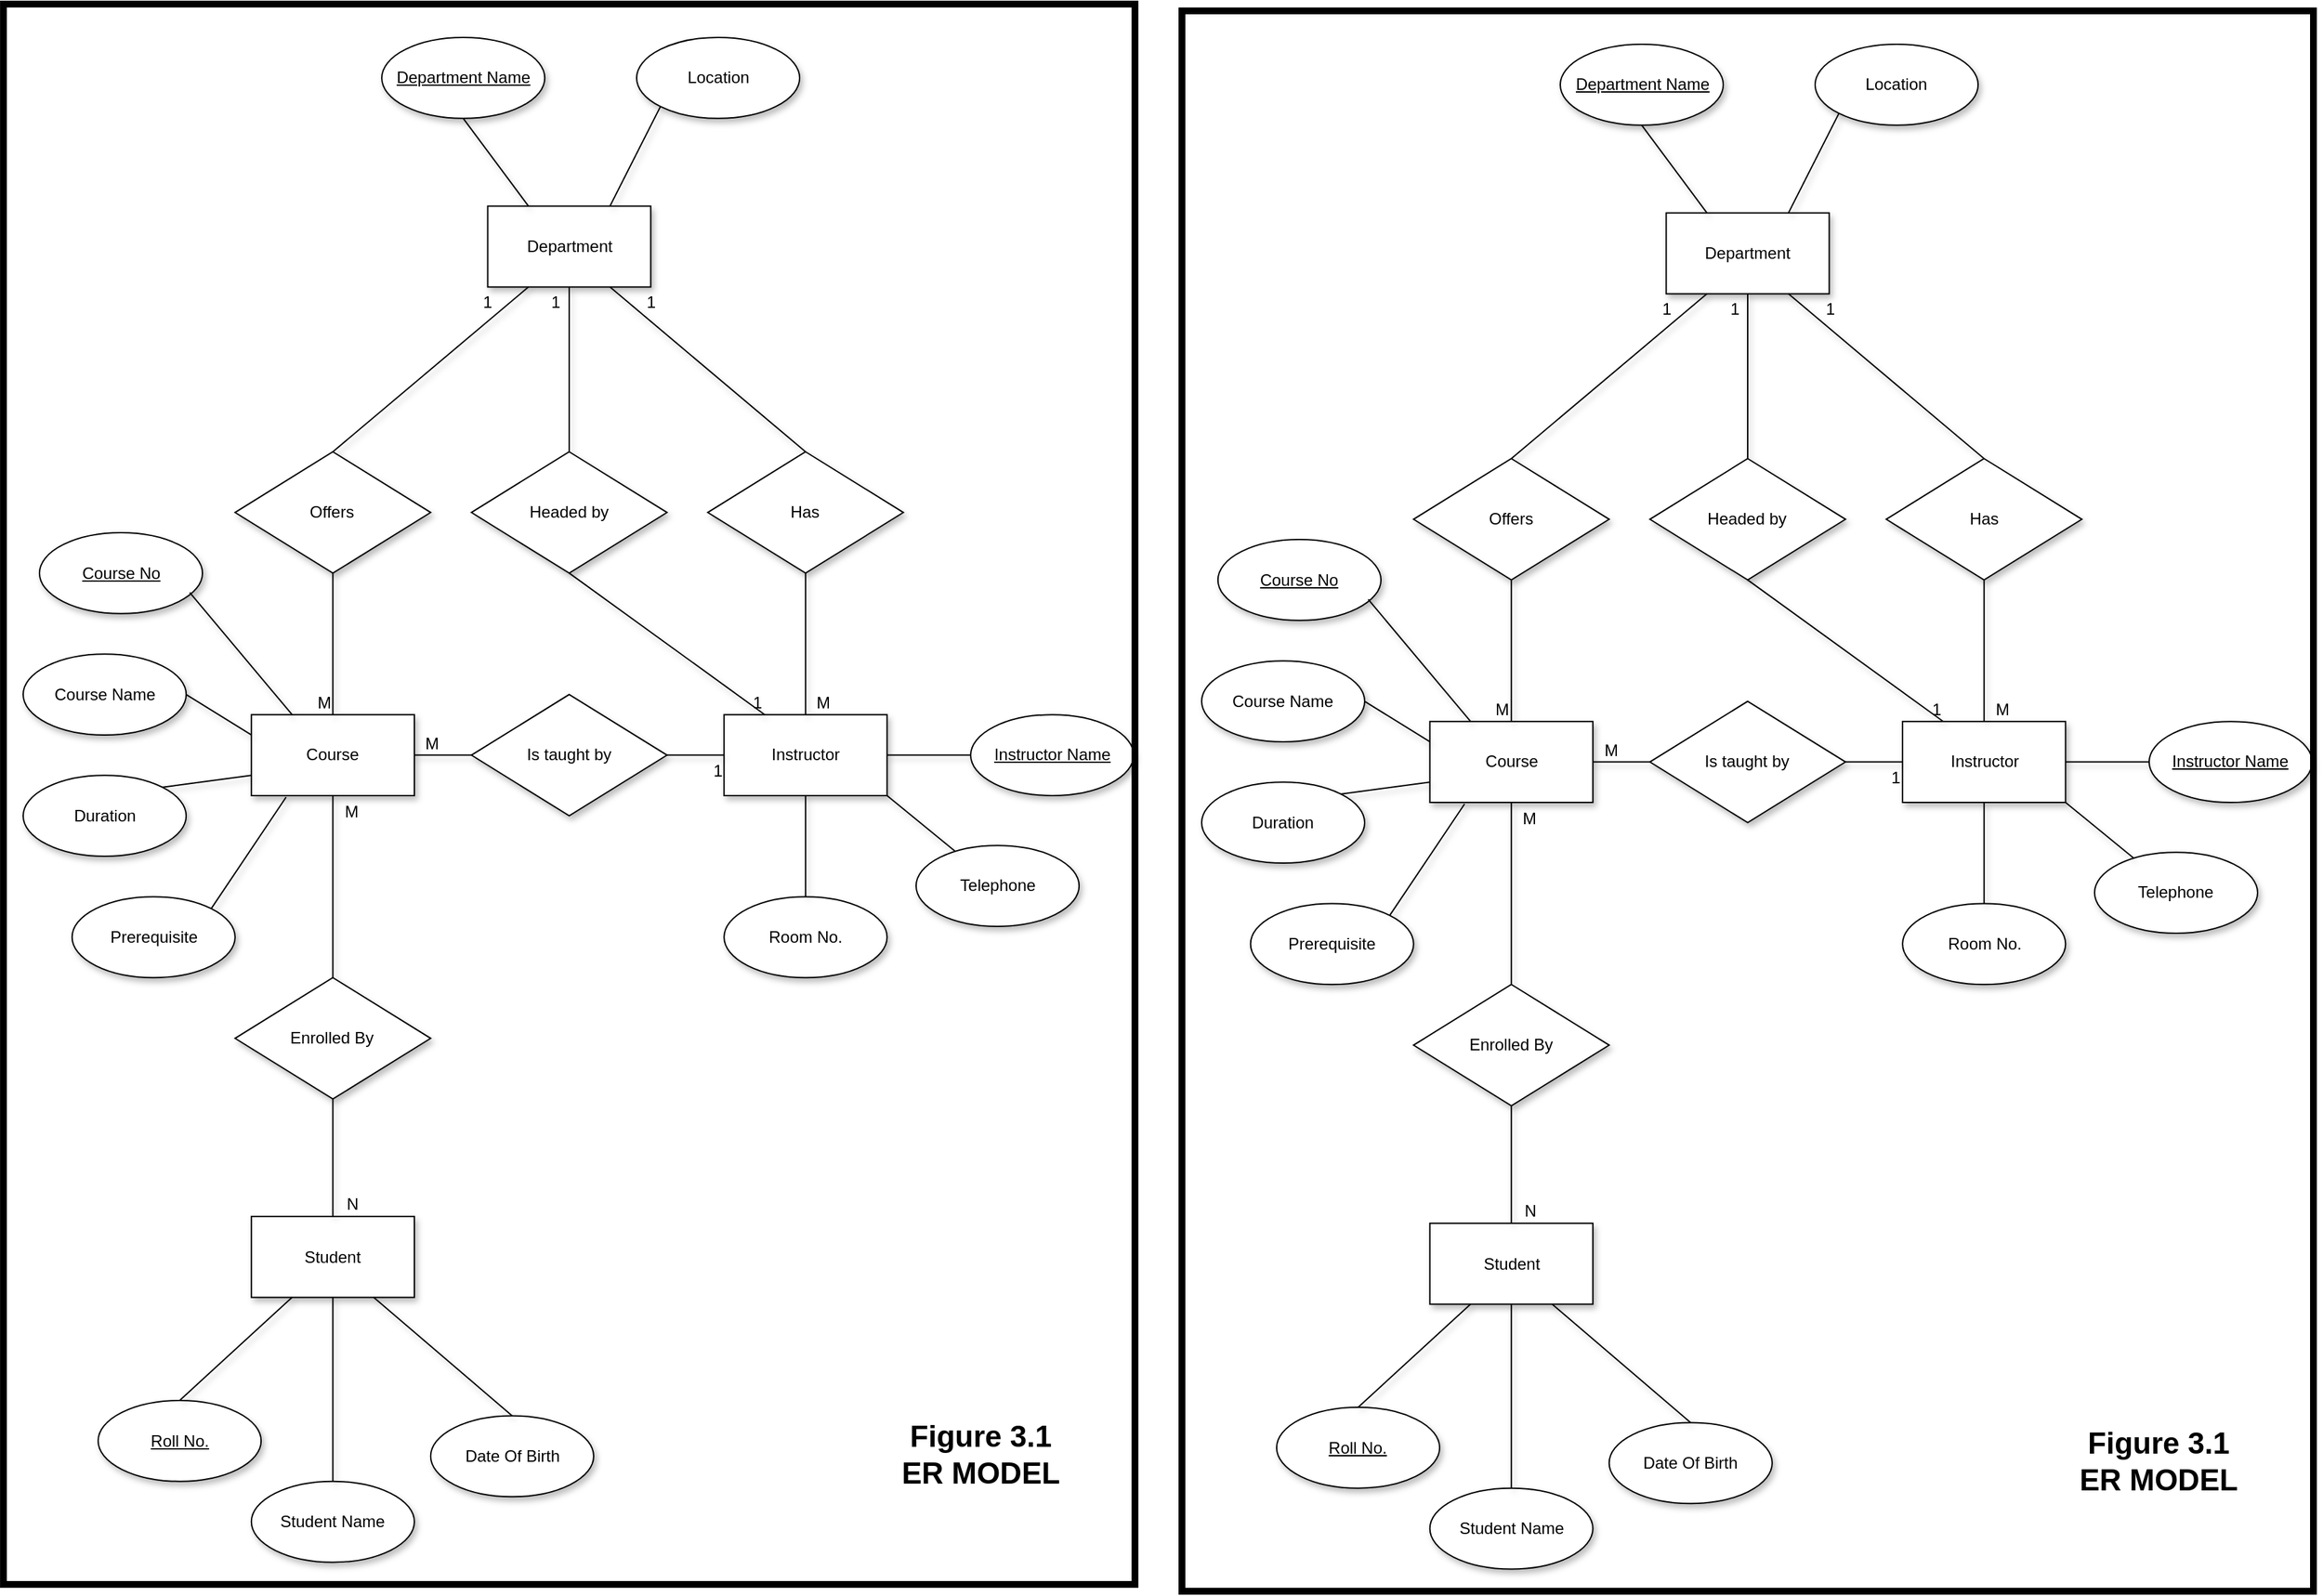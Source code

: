 <mxfile version="21.0.6" type="device"><diagram id="R2lEEEUBdFMjLlhIrx00" name="Page-1"><mxGraphModel dx="3330" dy="2217" grid="1" gridSize="10" guides="1" tooltips="1" connect="1" arrows="1" fold="1" page="1" pageScale="1" pageWidth="827" pageHeight="1169" background="#ffffff" math="0" shadow="0" extFonts="Permanent Marker^https://fonts.googleapis.com/css?family=Permanent+Marker"><root><mxCell id="0"/><mxCell id="1" parent="0"/><mxCell id="amKh23xwYVIKyVXZ-6xr-74" value="" style="group" parent="1" vertex="1" connectable="0"><mxGeometry y="2" width="825" height="1158" as="geometry"/></mxCell><mxCell id="JHywe9iQoXjPKdBLOSbt-339" value="" style="group" vertex="1" connectable="0" parent="amKh23xwYVIKyVXZ-6xr-74"><mxGeometry x="-14.46" y="-2" width="830" height="1160" as="geometry"/></mxCell><mxCell id="amKh23xwYVIKyVXZ-6xr-1" value="Department" style="whiteSpace=wrap;html=1;align=center;shadow=1;" parent="JHywe9iQoXjPKdBLOSbt-339" vertex="1"><mxGeometry x="355.221" y="148.296" width="119.565" height="59.385" as="geometry"/></mxCell><mxCell id="amKh23xwYVIKyVXZ-6xr-2" value="Department Name" style="ellipse;whiteSpace=wrap;html=1;align=center;fontStyle=4;shadow=1;" parent="JHywe9iQoXjPKdBLOSbt-339" vertex="1"><mxGeometry x="277.503" y="24.507" width="119.565" height="59.385" as="geometry"/></mxCell><mxCell id="amKh23xwYVIKyVXZ-6xr-3" value="Location" style="ellipse;whiteSpace=wrap;html=1;align=center;shadow=1;" parent="JHywe9iQoXjPKdBLOSbt-339" vertex="1"><mxGeometry x="464.458" y="24.507" width="119.565" height="59.385" as="geometry"/></mxCell><mxCell id="amKh23xwYVIKyVXZ-6xr-8" value="" style="endArrow=none;html=1;rounded=0;exitX=0.5;exitY=1;exitDx=0;exitDy=0;entryX=0.25;entryY=0;entryDx=0;entryDy=0;shadow=1;" parent="JHywe9iQoXjPKdBLOSbt-339" source="amKh23xwYVIKyVXZ-6xr-2" target="amKh23xwYVIKyVXZ-6xr-1" edge="1"><mxGeometry relative="1" as="geometry"><mxPoint x="349.243" y="150.462" as="sourcePoint"/><mxPoint x="540.547" y="150.462" as="targetPoint"/></mxGeometry></mxCell><mxCell id="amKh23xwYVIKyVXZ-6xr-9" value="" style="endArrow=none;html=1;rounded=0;exitX=0;exitY=1;exitDx=0;exitDy=0;entryX=0.75;entryY=0;entryDx=0;entryDy=0;shadow=1;" parent="JHywe9iQoXjPKdBLOSbt-339" source="amKh23xwYVIKyVXZ-6xr-3" target="amKh23xwYVIKyVXZ-6xr-1" edge="1"><mxGeometry relative="1" as="geometry"><mxPoint x="343.264" y="76.231" as="sourcePoint"/><mxPoint x="397.069" y="135.615" as="targetPoint"/></mxGeometry></mxCell><mxCell id="amKh23xwYVIKyVXZ-6xr-10" value="Offers" style="shape=rhombus;perimeter=rhombusPerimeter;whiteSpace=wrap;html=1;align=center;shadow=1;" parent="JHywe9iQoXjPKdBLOSbt-339" vertex="1"><mxGeometry x="169.895" y="328.615" width="143.478" height="89.077" as="geometry"/></mxCell><mxCell id="amKh23xwYVIKyVXZ-6xr-11" value="Headed by" style="shape=rhombus;perimeter=rhombusPerimeter;whiteSpace=wrap;html=1;align=center;shadow=1;" parent="JHywe9iQoXjPKdBLOSbt-339" vertex="1"><mxGeometry x="343.264" y="328.615" width="143.478" height="89.077" as="geometry"/></mxCell><mxCell id="amKh23xwYVIKyVXZ-6xr-12" value="Has" style="shape=rhombus;perimeter=rhombusPerimeter;whiteSpace=wrap;html=1;align=center;shadow=1;" parent="JHywe9iQoXjPKdBLOSbt-339" vertex="1"><mxGeometry x="516.634" y="328.615" width="143.478" height="89.077" as="geometry"/></mxCell><mxCell id="amKh23xwYVIKyVXZ-6xr-17" value="" style="endArrow=none;html=1;rounded=0;exitX=0.5;exitY=0;exitDx=0;exitDy=0;entryX=0.25;entryY=1;entryDx=0;entryDy=0;shadow=1;" parent="JHywe9iQoXjPKdBLOSbt-339" source="amKh23xwYVIKyVXZ-6xr-10" target="amKh23xwYVIKyVXZ-6xr-1" edge="1"><mxGeometry relative="1" as="geometry"><mxPoint x="420.982" y="491.923" as="sourcePoint"/><mxPoint x="612.286" y="491.923" as="targetPoint"/></mxGeometry></mxCell><mxCell id="amKh23xwYVIKyVXZ-6xr-18" value="1" style="resizable=0;html=1;whiteSpace=wrap;align=right;verticalAlign=bottom;shadow=1;" parent="amKh23xwYVIKyVXZ-6xr-17" connectable="0" vertex="1"><mxGeometry x="1" relative="1" as="geometry"><mxPoint x="-25" y="20" as="offset"/></mxGeometry></mxCell><mxCell id="amKh23xwYVIKyVXZ-6xr-19" value="" style="endArrow=none;html=1;rounded=0;exitX=0.5;exitY=0;exitDx=0;exitDy=0;entryX=0.5;entryY=1;entryDx=0;entryDy=0;shadow=1;" parent="JHywe9iQoXjPKdBLOSbt-339" source="amKh23xwYVIKyVXZ-6xr-11" target="amKh23xwYVIKyVXZ-6xr-1" edge="1"><mxGeometry relative="1" as="geometry"><mxPoint x="253.59" y="343.462" as="sourcePoint"/><mxPoint x="397.069" y="195" as="targetPoint"/></mxGeometry></mxCell><mxCell id="amKh23xwYVIKyVXZ-6xr-20" value="1" style="resizable=0;html=1;whiteSpace=wrap;align=right;verticalAlign=bottom;shadow=1;" parent="amKh23xwYVIKyVXZ-6xr-19" connectable="0" vertex="1"><mxGeometry x="1" relative="1" as="geometry"><mxPoint x="-5" y="20" as="offset"/></mxGeometry></mxCell><mxCell id="amKh23xwYVIKyVXZ-6xr-21" value="" style="endArrow=none;html=1;rounded=0;exitX=0.5;exitY=0;exitDx=0;exitDy=0;entryX=0.75;entryY=1;entryDx=0;entryDy=0;shadow=1;" parent="JHywe9iQoXjPKdBLOSbt-339" source="amKh23xwYVIKyVXZ-6xr-12" target="amKh23xwYVIKyVXZ-6xr-1" edge="1"><mxGeometry relative="1" as="geometry"><mxPoint x="265.547" y="358.308" as="sourcePoint"/><mxPoint x="409.025" y="209.846" as="targetPoint"/></mxGeometry></mxCell><mxCell id="amKh23xwYVIKyVXZ-6xr-22" value="1" style="resizable=0;html=1;whiteSpace=wrap;align=right;verticalAlign=bottom;shadow=1;" parent="amKh23xwYVIKyVXZ-6xr-21" connectable="0" vertex="1"><mxGeometry x="1" relative="1" as="geometry"><mxPoint x="35" y="20" as="offset"/></mxGeometry></mxCell><mxCell id="amKh23xwYVIKyVXZ-6xr-23" value="Course" style="whiteSpace=wrap;html=1;align=center;shadow=1;" parent="JHywe9iQoXjPKdBLOSbt-339" vertex="1"><mxGeometry x="181.851" y="521.615" width="119.565" height="59.385" as="geometry"/></mxCell><mxCell id="amKh23xwYVIKyVXZ-6xr-24" value="" style="endArrow=none;html=1;rounded=0;exitX=0.5;exitY=1;exitDx=0;exitDy=0;entryX=0.5;entryY=0;entryDx=0;entryDy=0;shadow=1;" parent="JHywe9iQoXjPKdBLOSbt-339" source="amKh23xwYVIKyVXZ-6xr-10" target="amKh23xwYVIKyVXZ-6xr-23" edge="1"><mxGeometry relative="1" as="geometry"><mxPoint x="301.417" y="610.692" as="sourcePoint"/><mxPoint x="492.721" y="610.692" as="targetPoint"/></mxGeometry></mxCell><mxCell id="amKh23xwYVIKyVXZ-6xr-25" value="M" style="resizable=0;html=1;whiteSpace=wrap;align=right;verticalAlign=bottom;shadow=1;" parent="amKh23xwYVIKyVXZ-6xr-24" connectable="0" vertex="1"><mxGeometry x="1" relative="1" as="geometry"/></mxCell><mxCell id="amKh23xwYVIKyVXZ-6xr-26" value="Course Name" style="ellipse;whiteSpace=wrap;html=1;align=center;shadow=1;" parent="JHywe9iQoXjPKdBLOSbt-339" vertex="1"><mxGeometry x="14.46" y="477.077" width="119.565" height="59.385" as="geometry"/></mxCell><mxCell id="amKh23xwYVIKyVXZ-6xr-27" value="Course No" style="ellipse;whiteSpace=wrap;html=1;align=center;fontStyle=4;shadow=1;" parent="JHywe9iQoXjPKdBLOSbt-339" vertex="1"><mxGeometry x="26.417" y="388" width="119.565" height="59.385" as="geometry"/></mxCell><mxCell id="amKh23xwYVIKyVXZ-6xr-28" value="Duration" style="ellipse;whiteSpace=wrap;html=1;align=center;shadow=1;" parent="JHywe9iQoXjPKdBLOSbt-339" vertex="1"><mxGeometry x="14.46" y="566.154" width="119.565" height="59.385" as="geometry"/></mxCell><mxCell id="amKh23xwYVIKyVXZ-6xr-29" value="Prerequisite" style="ellipse;whiteSpace=wrap;html=1;align=center;shadow=1;" parent="JHywe9iQoXjPKdBLOSbt-339" vertex="1"><mxGeometry x="50.33" y="655.231" width="119.565" height="59.385" as="geometry"/></mxCell><mxCell id="amKh23xwYVIKyVXZ-6xr-30" value="" style="endArrow=none;html=1;rounded=0;exitX=0.922;exitY=0.74;exitDx=0;exitDy=0;entryX=0.25;entryY=0;entryDx=0;entryDy=0;exitPerimeter=0;shadow=1;" parent="JHywe9iQoXjPKdBLOSbt-339" source="amKh23xwYVIKyVXZ-6xr-27" target="amKh23xwYVIKyVXZ-6xr-23" edge="1"><mxGeometry relative="1" as="geometry"><mxPoint x="145.982" y="655.231" as="sourcePoint"/><mxPoint x="337.286" y="655.231" as="targetPoint"/></mxGeometry></mxCell><mxCell id="amKh23xwYVIKyVXZ-6xr-31" value="" style="endArrow=none;html=1;rounded=0;exitX=1;exitY=0.5;exitDx=0;exitDy=0;entryX=0;entryY=0.25;entryDx=0;entryDy=0;shadow=1;" parent="JHywe9iQoXjPKdBLOSbt-339" source="amKh23xwYVIKyVXZ-6xr-26" target="amKh23xwYVIKyVXZ-6xr-23" edge="1"><mxGeometry relative="1" as="geometry"><mxPoint x="145.982" y="655.231" as="sourcePoint"/><mxPoint x="337.286" y="655.231" as="targetPoint"/></mxGeometry></mxCell><mxCell id="amKh23xwYVIKyVXZ-6xr-32" value="" style="endArrow=none;html=1;rounded=0;exitX=1;exitY=0;exitDx=0;exitDy=0;entryX=0;entryY=0.75;entryDx=0;entryDy=0;shadow=1;" parent="JHywe9iQoXjPKdBLOSbt-339" source="amKh23xwYVIKyVXZ-6xr-28" target="amKh23xwYVIKyVXZ-6xr-23" edge="1"><mxGeometry relative="1" as="geometry"><mxPoint x="145.982" y="655.231" as="sourcePoint"/><mxPoint x="337.286" y="655.231" as="targetPoint"/></mxGeometry></mxCell><mxCell id="amKh23xwYVIKyVXZ-6xr-33" value="" style="endArrow=none;html=1;rounded=0;exitX=1;exitY=0;exitDx=0;exitDy=0;entryX=0.213;entryY=1.019;entryDx=0;entryDy=0;entryPerimeter=0;shadow=1;" parent="JHywe9iQoXjPKdBLOSbt-339" source="amKh23xwYVIKyVXZ-6xr-29" target="amKh23xwYVIKyVXZ-6xr-23" edge="1"><mxGeometry relative="1" as="geometry"><mxPoint x="145.982" y="655.231" as="sourcePoint"/><mxPoint x="337.286" y="655.231" as="targetPoint"/></mxGeometry></mxCell><mxCell id="amKh23xwYVIKyVXZ-6xr-35" value="Enrolled By" style="shape=rhombus;perimeter=rhombusPerimeter;whiteSpace=wrap;html=1;align=center;shadow=1;" parent="JHywe9iQoXjPKdBLOSbt-339" vertex="1"><mxGeometry x="169.895" y="714.621" width="143.478" height="89.077" as="geometry"/></mxCell><mxCell id="amKh23xwYVIKyVXZ-6xr-36" value="" style="endArrow=none;html=1;rounded=0;exitX=0.5;exitY=0;exitDx=0;exitDy=0;entryX=0.5;entryY=1;entryDx=0;entryDy=0;shadow=1;" parent="JHywe9iQoXjPKdBLOSbt-339" source="amKh23xwYVIKyVXZ-6xr-35" target="amKh23xwYVIKyVXZ-6xr-23" edge="1"><mxGeometry relative="1" as="geometry"><mxPoint x="301.417" y="759.154" as="sourcePoint"/><mxPoint x="492.721" y="759.154" as="targetPoint"/></mxGeometry></mxCell><mxCell id="amKh23xwYVIKyVXZ-6xr-37" value="M" style="resizable=0;html=1;whiteSpace=wrap;align=right;verticalAlign=bottom;shadow=1;" parent="amKh23xwYVIKyVXZ-6xr-36" connectable="0" vertex="1"><mxGeometry x="1" relative="1" as="geometry"><mxPoint x="20" y="20" as="offset"/></mxGeometry></mxCell><mxCell id="amKh23xwYVIKyVXZ-6xr-38" value="Student" style="whiteSpace=wrap;html=1;align=center;shadow=1;" parent="JHywe9iQoXjPKdBLOSbt-339" vertex="1"><mxGeometry x="181.851" y="889.91" width="119.565" height="59.385" as="geometry"/></mxCell><mxCell id="amKh23xwYVIKyVXZ-6xr-39" value="" style="endArrow=none;html=1;rounded=0;exitX=0.5;exitY=1;exitDx=0;exitDy=0;entryX=0.5;entryY=0;entryDx=0;entryDy=0;shadow=1;" parent="JHywe9iQoXjPKdBLOSbt-339" source="amKh23xwYVIKyVXZ-6xr-35" target="amKh23xwYVIKyVXZ-6xr-38" edge="1"><mxGeometry relative="1" as="geometry"><mxPoint x="193.808" y="1026.385" as="sourcePoint"/><mxPoint x="385.112" y="1026.385" as="targetPoint"/></mxGeometry></mxCell><mxCell id="amKh23xwYVIKyVXZ-6xr-40" value="N" style="resizable=0;html=1;whiteSpace=wrap;align=right;verticalAlign=bottom;shadow=1;" parent="amKh23xwYVIKyVXZ-6xr-39" connectable="0" vertex="1"><mxGeometry x="1" relative="1" as="geometry"><mxPoint x="20" as="offset"/></mxGeometry></mxCell><mxCell id="amKh23xwYVIKyVXZ-6xr-41" value="Roll No." style="ellipse;whiteSpace=wrap;html=1;align=center;fontStyle=4;shadow=1;" parent="JHywe9iQoXjPKdBLOSbt-339" vertex="1"><mxGeometry x="69.46" y="1024.952" width="119.565" height="59.385" as="geometry"/></mxCell><mxCell id="amKh23xwYVIKyVXZ-6xr-42" value="Student Name" style="ellipse;whiteSpace=wrap;html=1;align=center;shadow=1;" parent="JHywe9iQoXjPKdBLOSbt-339" vertex="1"><mxGeometry x="181.851" y="1084.331" width="119.565" height="59.385" as="geometry"/></mxCell><mxCell id="amKh23xwYVIKyVXZ-6xr-43" value="Date Of Birth" style="ellipse;whiteSpace=wrap;html=1;align=center;shadow=1;" parent="JHywe9iQoXjPKdBLOSbt-339" vertex="1"><mxGeometry x="313.373" y="1036.206" width="119.565" height="59.385" as="geometry"/></mxCell><mxCell id="amKh23xwYVIKyVXZ-6xr-44" value="" style="endArrow=none;html=1;rounded=0;entryX=0.5;entryY=0;entryDx=0;entryDy=0;shadow=1;exitX=0.75;exitY=1;exitDx=0;exitDy=0;" parent="JHywe9iQoXjPKdBLOSbt-339" source="amKh23xwYVIKyVXZ-6xr-38" target="amKh23xwYVIKyVXZ-6xr-43" edge="1"><mxGeometry relative="1" as="geometry"><mxPoint x="278.699" y="1011.538" as="sourcePoint"/><mxPoint x="337.286" y="1160" as="targetPoint"/></mxGeometry></mxCell><mxCell id="amKh23xwYVIKyVXZ-6xr-45" value="" style="endArrow=none;html=1;rounded=0;exitX=0.5;exitY=1;exitDx=0;exitDy=0;entryX=0.5;entryY=0;entryDx=0;entryDy=0;shadow=1;" parent="JHywe9iQoXjPKdBLOSbt-339" source="amKh23xwYVIKyVXZ-6xr-38" target="amKh23xwYVIKyVXZ-6xr-42" edge="1"><mxGeometry relative="1" as="geometry"><mxPoint x="145.982" y="1160" as="sourcePoint"/><mxPoint x="337.286" y="1160" as="targetPoint"/></mxGeometry></mxCell><mxCell id="amKh23xwYVIKyVXZ-6xr-46" value="" style="endArrow=none;html=1;rounded=0;exitX=0.25;exitY=1;exitDx=0;exitDy=0;entryX=0.5;entryY=0;entryDx=0;entryDy=0;shadow=1;" parent="JHywe9iQoXjPKdBLOSbt-339" source="amKh23xwYVIKyVXZ-6xr-38" target="amKh23xwYVIKyVXZ-6xr-41" edge="1"><mxGeometry relative="1" as="geometry"><mxPoint x="145.982" y="1160" as="sourcePoint"/><mxPoint x="337.286" y="1160" as="targetPoint"/></mxGeometry></mxCell><mxCell id="amKh23xwYVIKyVXZ-6xr-51" value="Is taught by" style="shape=rhombus;perimeter=rhombusPerimeter;whiteSpace=wrap;html=1;align=center;shadow=1;" parent="JHywe9iQoXjPKdBLOSbt-339" vertex="1"><mxGeometry x="343.264" y="506.769" width="143.478" height="89.077" as="geometry"/></mxCell><mxCell id="amKh23xwYVIKyVXZ-6xr-52" value="" style="endArrow=none;html=1;rounded=0;entryX=1;entryY=0.5;entryDx=0;entryDy=0;exitX=0;exitY=0.5;exitDx=0;exitDy=0;shadow=1;" parent="JHywe9iQoXjPKdBLOSbt-339" source="amKh23xwYVIKyVXZ-6xr-51" target="amKh23xwYVIKyVXZ-6xr-23" edge="1"><mxGeometry relative="1" as="geometry"><mxPoint x="337.286" y="581" as="sourcePoint"/><mxPoint x="316.362" y="551.011" as="targetPoint"/></mxGeometry></mxCell><mxCell id="amKh23xwYVIKyVXZ-6xr-53" value="M" style="resizable=0;html=1;whiteSpace=wrap;align=right;verticalAlign=bottom;shadow=1;" parent="amKh23xwYVIKyVXZ-6xr-52" connectable="0" vertex="1"><mxGeometry x="1" relative="1" as="geometry"><mxPoint x="20" as="offset"/></mxGeometry></mxCell><mxCell id="amKh23xwYVIKyVXZ-6xr-54" value="Instructor" style="whiteSpace=wrap;html=1;align=center;shadow=1;" parent="JHywe9iQoXjPKdBLOSbt-339" vertex="1"><mxGeometry x="528.59" y="521.615" width="119.565" height="59.385" as="geometry"/></mxCell><mxCell id="amKh23xwYVIKyVXZ-6xr-55" value="" style="endArrow=none;html=1;rounded=0;exitX=1;exitY=0.5;exitDx=0;exitDy=0;entryX=0;entryY=0.5;entryDx=0;entryDy=0;shadow=1;" parent="JHywe9iQoXjPKdBLOSbt-339" source="amKh23xwYVIKyVXZ-6xr-51" target="amKh23xwYVIKyVXZ-6xr-54" edge="1"><mxGeometry relative="1" as="geometry"><mxPoint x="504.677" y="595.846" as="sourcePoint"/><mxPoint x="695.982" y="595.846" as="targetPoint"/></mxGeometry></mxCell><mxCell id="amKh23xwYVIKyVXZ-6xr-56" value="1" style="resizable=0;html=1;whiteSpace=wrap;align=right;verticalAlign=bottom;shadow=1;" parent="amKh23xwYVIKyVXZ-6xr-55" connectable="0" vertex="1"><mxGeometry x="1" relative="1" as="geometry"><mxPoint y="20" as="offset"/></mxGeometry></mxCell><mxCell id="amKh23xwYVIKyVXZ-6xr-57" value="" style="endArrow=none;html=1;rounded=0;exitX=0.5;exitY=1;exitDx=0;exitDy=0;entryX=0.25;entryY=0;entryDx=0;entryDy=0;shadow=1;" parent="JHywe9iQoXjPKdBLOSbt-339" source="amKh23xwYVIKyVXZ-6xr-11" target="amKh23xwYVIKyVXZ-6xr-54" edge="1"><mxGeometry relative="1" as="geometry"><mxPoint x="504.677" y="595.846" as="sourcePoint"/><mxPoint x="695.982" y="595.846" as="targetPoint"/></mxGeometry></mxCell><mxCell id="amKh23xwYVIKyVXZ-6xr-58" value="1" style="resizable=0;html=1;whiteSpace=wrap;align=right;verticalAlign=bottom;shadow=1;" parent="amKh23xwYVIKyVXZ-6xr-57" connectable="0" vertex="1"><mxGeometry x="1" relative="1" as="geometry"/></mxCell><mxCell id="amKh23xwYVIKyVXZ-6xr-59" value="" style="endArrow=none;html=1;rounded=0;exitX=0.5;exitY=1;exitDx=0;exitDy=0;entryX=0.5;entryY=0;entryDx=0;entryDy=0;shadow=1;" parent="JHywe9iQoXjPKdBLOSbt-339" source="amKh23xwYVIKyVXZ-6xr-12" target="amKh23xwYVIKyVXZ-6xr-54" edge="1"><mxGeometry relative="1" as="geometry"><mxPoint x="504.677" y="595.846" as="sourcePoint"/><mxPoint x="695.982" y="595.846" as="targetPoint"/></mxGeometry></mxCell><mxCell id="amKh23xwYVIKyVXZ-6xr-60" value="M" style="resizable=0;html=1;whiteSpace=wrap;align=right;verticalAlign=bottom;shadow=1;" parent="amKh23xwYVIKyVXZ-6xr-59" connectable="0" vertex="1"><mxGeometry x="1" relative="1" as="geometry"><mxPoint x="20" as="offset"/></mxGeometry></mxCell><mxCell id="amKh23xwYVIKyVXZ-6xr-61" value="Instructor Name" style="ellipse;whiteSpace=wrap;html=1;align=center;fontStyle=4;shadow=1;" parent="JHywe9iQoXjPKdBLOSbt-339" vertex="1"><mxGeometry x="709.465" y="521.615" width="119.565" height="59.385" as="geometry"/></mxCell><mxCell id="amKh23xwYVIKyVXZ-6xr-62" value="Room No." style="ellipse;whiteSpace=wrap;html=1;align=center;shadow=1;" parent="JHywe9iQoXjPKdBLOSbt-339" vertex="1"><mxGeometry x="528.59" y="655.231" width="119.565" height="59.385" as="geometry"/></mxCell><mxCell id="amKh23xwYVIKyVXZ-6xr-63" value="Telephone" style="ellipse;whiteSpace=wrap;html=1;align=center;shadow=1;" parent="JHywe9iQoXjPKdBLOSbt-339" vertex="1"><mxGeometry x="669.455" y="617.571" width="119.565" height="59.385" as="geometry"/></mxCell><mxCell id="amKh23xwYVIKyVXZ-6xr-64" value="" style="endArrow=none;html=1;rounded=0;exitX=0.5;exitY=1;exitDx=0;exitDy=0;entryX=0.5;entryY=0;entryDx=0;entryDy=0;shadow=1;" parent="JHywe9iQoXjPKdBLOSbt-339" source="amKh23xwYVIKyVXZ-6xr-54" target="amKh23xwYVIKyVXZ-6xr-62" edge="1"><mxGeometry relative="1" as="geometry"><mxPoint x="624.243" y="670.077" as="sourcePoint"/><mxPoint x="815.547" y="670.077" as="targetPoint"/></mxGeometry></mxCell><mxCell id="amKh23xwYVIKyVXZ-6xr-65" value="" style="endArrow=none;html=1;rounded=0;exitX=1;exitY=1;exitDx=0;exitDy=0;shadow=1;" parent="JHywe9iQoXjPKdBLOSbt-339" source="amKh23xwYVIKyVXZ-6xr-54" target="amKh23xwYVIKyVXZ-6xr-63" edge="1"><mxGeometry relative="1" as="geometry"><mxPoint x="624.243" y="670.077" as="sourcePoint"/><mxPoint x="815.547" y="670.077" as="targetPoint"/></mxGeometry></mxCell><mxCell id="amKh23xwYVIKyVXZ-6xr-66" value="" style="endArrow=none;html=1;rounded=0;exitX=1;exitY=0.5;exitDx=0;exitDy=0;entryX=0;entryY=0.5;entryDx=0;entryDy=0;shadow=1;" parent="JHywe9iQoXjPKdBLOSbt-339" source="amKh23xwYVIKyVXZ-6xr-54" target="amKh23xwYVIKyVXZ-6xr-61" edge="1"><mxGeometry relative="1" as="geometry"><mxPoint x="624.243" y="670.077" as="sourcePoint"/><mxPoint x="815.547" y="670.077" as="targetPoint"/></mxGeometry></mxCell><mxCell id="baUha97oDrAJvAinFSiT-1" value="&lt;b&gt;&lt;font face=&quot;Helvetica&quot; style=&quot;font-size: 22px;&quot;&gt;Figure 3.1&lt;br&gt;ER MODEL&lt;br&gt;&lt;/font&gt;&lt;/b&gt;" style="text;html=1;strokeColor=none;fillColor=none;align=center;verticalAlign=middle;whiteSpace=wrap;rounded=0;fontSize=20;fontFamily=Architects Daughter;" parent="JHywe9iQoXjPKdBLOSbt-339" vertex="1"><mxGeometry x="624.46" y="985.72" width="184.57" height="158" as="geometry"/></mxCell><mxCell id="JHywe9iQoXjPKdBLOSbt-337" value="" style="rounded=0;whiteSpace=wrap;html=1;hachureGap=4;fontFamily=Architects Daughter;fontSource=https%3A%2F%2Ffonts.googleapis.com%2Fcss%3Ffamily%3DArchitects%2BDaughter;fontSize=20;fillColor=none;strokeWidth=5;" vertex="1" parent="JHywe9iQoXjPKdBLOSbt-339"><mxGeometry width="830" height="1160" as="geometry"/></mxCell><mxCell id="JHywe9iQoXjPKdBLOSbt-341" value="" style="group" vertex="1" connectable="0" parent="1"><mxGeometry x="850" y="5" width="830" height="1160" as="geometry"/></mxCell><mxCell id="JHywe9iQoXjPKdBLOSbt-342" value="Department" style="whiteSpace=wrap;html=1;align=center;shadow=1;" vertex="1" parent="JHywe9iQoXjPKdBLOSbt-341"><mxGeometry x="355.221" y="148.296" width="119.565" height="59.385" as="geometry"/></mxCell><mxCell id="JHywe9iQoXjPKdBLOSbt-343" value="Department Name" style="ellipse;whiteSpace=wrap;html=1;align=center;fontStyle=4;shadow=1;" vertex="1" parent="JHywe9iQoXjPKdBLOSbt-341"><mxGeometry x="277.503" y="24.507" width="119.565" height="59.385" as="geometry"/></mxCell><mxCell id="JHywe9iQoXjPKdBLOSbt-344" value="Location" style="ellipse;whiteSpace=wrap;html=1;align=center;shadow=1;" vertex="1" parent="JHywe9iQoXjPKdBLOSbt-341"><mxGeometry x="464.458" y="24.507" width="119.565" height="59.385" as="geometry"/></mxCell><mxCell id="JHywe9iQoXjPKdBLOSbt-345" value="" style="endArrow=none;html=1;rounded=0;exitX=0.5;exitY=1;exitDx=0;exitDy=0;entryX=0.25;entryY=0;entryDx=0;entryDy=0;shadow=1;" edge="1" parent="JHywe9iQoXjPKdBLOSbt-341" source="JHywe9iQoXjPKdBLOSbt-343" target="JHywe9iQoXjPKdBLOSbt-342"><mxGeometry relative="1" as="geometry"><mxPoint x="349.243" y="150.462" as="sourcePoint"/><mxPoint x="540.547" y="150.462" as="targetPoint"/></mxGeometry></mxCell><mxCell id="JHywe9iQoXjPKdBLOSbt-346" value="" style="endArrow=none;html=1;rounded=0;exitX=0;exitY=1;exitDx=0;exitDy=0;entryX=0.75;entryY=0;entryDx=0;entryDy=0;shadow=1;" edge="1" parent="JHywe9iQoXjPKdBLOSbt-341" source="JHywe9iQoXjPKdBLOSbt-344" target="JHywe9iQoXjPKdBLOSbt-342"><mxGeometry relative="1" as="geometry"><mxPoint x="343.264" y="76.231" as="sourcePoint"/><mxPoint x="397.069" y="135.615" as="targetPoint"/></mxGeometry></mxCell><mxCell id="JHywe9iQoXjPKdBLOSbt-347" value="Offers" style="shape=rhombus;perimeter=rhombusPerimeter;whiteSpace=wrap;html=1;align=center;shadow=1;" vertex="1" parent="JHywe9iQoXjPKdBLOSbt-341"><mxGeometry x="169.895" y="328.615" width="143.478" height="89.077" as="geometry"/></mxCell><mxCell id="JHywe9iQoXjPKdBLOSbt-348" value="Headed by" style="shape=rhombus;perimeter=rhombusPerimeter;whiteSpace=wrap;html=1;align=center;shadow=1;" vertex="1" parent="JHywe9iQoXjPKdBLOSbt-341"><mxGeometry x="343.264" y="328.615" width="143.478" height="89.077" as="geometry"/></mxCell><mxCell id="JHywe9iQoXjPKdBLOSbt-349" value="Has" style="shape=rhombus;perimeter=rhombusPerimeter;whiteSpace=wrap;html=1;align=center;shadow=1;" vertex="1" parent="JHywe9iQoXjPKdBLOSbt-341"><mxGeometry x="516.634" y="328.615" width="143.478" height="89.077" as="geometry"/></mxCell><mxCell id="JHywe9iQoXjPKdBLOSbt-350" value="" style="endArrow=none;html=1;rounded=0;exitX=0.5;exitY=0;exitDx=0;exitDy=0;entryX=0.25;entryY=1;entryDx=0;entryDy=0;shadow=1;" edge="1" parent="JHywe9iQoXjPKdBLOSbt-341" source="JHywe9iQoXjPKdBLOSbt-347" target="JHywe9iQoXjPKdBLOSbt-342"><mxGeometry relative="1" as="geometry"><mxPoint x="420.982" y="491.923" as="sourcePoint"/><mxPoint x="612.286" y="491.923" as="targetPoint"/></mxGeometry></mxCell><mxCell id="JHywe9iQoXjPKdBLOSbt-351" value="1" style="resizable=0;html=1;whiteSpace=wrap;align=right;verticalAlign=bottom;shadow=1;" connectable="0" vertex="1" parent="JHywe9iQoXjPKdBLOSbt-350"><mxGeometry x="1" relative="1" as="geometry"><mxPoint x="-25" y="20" as="offset"/></mxGeometry></mxCell><mxCell id="JHywe9iQoXjPKdBLOSbt-352" value="" style="endArrow=none;html=1;rounded=0;exitX=0.5;exitY=0;exitDx=0;exitDy=0;entryX=0.5;entryY=1;entryDx=0;entryDy=0;shadow=1;" edge="1" parent="JHywe9iQoXjPKdBLOSbt-341" source="JHywe9iQoXjPKdBLOSbt-348" target="JHywe9iQoXjPKdBLOSbt-342"><mxGeometry relative="1" as="geometry"><mxPoint x="253.59" y="343.462" as="sourcePoint"/><mxPoint x="397.069" y="195" as="targetPoint"/></mxGeometry></mxCell><mxCell id="JHywe9iQoXjPKdBLOSbt-353" value="1" style="resizable=0;html=1;whiteSpace=wrap;align=right;verticalAlign=bottom;shadow=1;" connectable="0" vertex="1" parent="JHywe9iQoXjPKdBLOSbt-352"><mxGeometry x="1" relative="1" as="geometry"><mxPoint x="-5" y="20" as="offset"/></mxGeometry></mxCell><mxCell id="JHywe9iQoXjPKdBLOSbt-354" value="" style="endArrow=none;html=1;rounded=0;exitX=0.5;exitY=0;exitDx=0;exitDy=0;entryX=0.75;entryY=1;entryDx=0;entryDy=0;shadow=1;" edge="1" parent="JHywe9iQoXjPKdBLOSbt-341" source="JHywe9iQoXjPKdBLOSbt-349" target="JHywe9iQoXjPKdBLOSbt-342"><mxGeometry relative="1" as="geometry"><mxPoint x="265.547" y="358.308" as="sourcePoint"/><mxPoint x="409.025" y="209.846" as="targetPoint"/></mxGeometry></mxCell><mxCell id="JHywe9iQoXjPKdBLOSbt-355" value="1" style="resizable=0;html=1;whiteSpace=wrap;align=right;verticalAlign=bottom;shadow=1;" connectable="0" vertex="1" parent="JHywe9iQoXjPKdBLOSbt-354"><mxGeometry x="1" relative="1" as="geometry"><mxPoint x="35" y="20" as="offset"/></mxGeometry></mxCell><mxCell id="JHywe9iQoXjPKdBLOSbt-356" value="Course" style="whiteSpace=wrap;html=1;align=center;shadow=1;" vertex="1" parent="JHywe9iQoXjPKdBLOSbt-341"><mxGeometry x="181.851" y="521.615" width="119.565" height="59.385" as="geometry"/></mxCell><mxCell id="JHywe9iQoXjPKdBLOSbt-357" value="" style="endArrow=none;html=1;rounded=0;exitX=0.5;exitY=1;exitDx=0;exitDy=0;entryX=0.5;entryY=0;entryDx=0;entryDy=0;shadow=1;" edge="1" parent="JHywe9iQoXjPKdBLOSbt-341" source="JHywe9iQoXjPKdBLOSbt-347" target="JHywe9iQoXjPKdBLOSbt-356"><mxGeometry relative="1" as="geometry"><mxPoint x="301.417" y="610.692" as="sourcePoint"/><mxPoint x="492.721" y="610.692" as="targetPoint"/></mxGeometry></mxCell><mxCell id="JHywe9iQoXjPKdBLOSbt-358" value="M" style="resizable=0;html=1;whiteSpace=wrap;align=right;verticalAlign=bottom;shadow=1;" connectable="0" vertex="1" parent="JHywe9iQoXjPKdBLOSbt-357"><mxGeometry x="1" relative="1" as="geometry"/></mxCell><mxCell id="JHywe9iQoXjPKdBLOSbt-359" value="Course Name" style="ellipse;whiteSpace=wrap;html=1;align=center;shadow=1;" vertex="1" parent="JHywe9iQoXjPKdBLOSbt-341"><mxGeometry x="14.46" y="477.077" width="119.565" height="59.385" as="geometry"/></mxCell><mxCell id="JHywe9iQoXjPKdBLOSbt-360" value="Course No" style="ellipse;whiteSpace=wrap;html=1;align=center;fontStyle=4;shadow=1;" vertex="1" parent="JHywe9iQoXjPKdBLOSbt-341"><mxGeometry x="26.417" y="388" width="119.565" height="59.385" as="geometry"/></mxCell><mxCell id="JHywe9iQoXjPKdBLOSbt-361" value="Duration" style="ellipse;whiteSpace=wrap;html=1;align=center;shadow=1;" vertex="1" parent="JHywe9iQoXjPKdBLOSbt-341"><mxGeometry x="14.46" y="566.154" width="119.565" height="59.385" as="geometry"/></mxCell><mxCell id="JHywe9iQoXjPKdBLOSbt-362" value="Prerequisite" style="ellipse;whiteSpace=wrap;html=1;align=center;shadow=1;" vertex="1" parent="JHywe9iQoXjPKdBLOSbt-341"><mxGeometry x="50.33" y="655.231" width="119.565" height="59.385" as="geometry"/></mxCell><mxCell id="JHywe9iQoXjPKdBLOSbt-363" value="" style="endArrow=none;html=1;rounded=0;exitX=0.922;exitY=0.74;exitDx=0;exitDy=0;entryX=0.25;entryY=0;entryDx=0;entryDy=0;exitPerimeter=0;shadow=1;" edge="1" parent="JHywe9iQoXjPKdBLOSbt-341" source="JHywe9iQoXjPKdBLOSbt-360" target="JHywe9iQoXjPKdBLOSbt-356"><mxGeometry relative="1" as="geometry"><mxPoint x="145.982" y="655.231" as="sourcePoint"/><mxPoint x="337.286" y="655.231" as="targetPoint"/></mxGeometry></mxCell><mxCell id="JHywe9iQoXjPKdBLOSbt-364" value="" style="endArrow=none;html=1;rounded=0;exitX=1;exitY=0.5;exitDx=0;exitDy=0;entryX=0;entryY=0.25;entryDx=0;entryDy=0;shadow=1;" edge="1" parent="JHywe9iQoXjPKdBLOSbt-341" source="JHywe9iQoXjPKdBLOSbt-359" target="JHywe9iQoXjPKdBLOSbt-356"><mxGeometry relative="1" as="geometry"><mxPoint x="145.982" y="655.231" as="sourcePoint"/><mxPoint x="337.286" y="655.231" as="targetPoint"/></mxGeometry></mxCell><mxCell id="JHywe9iQoXjPKdBLOSbt-365" value="" style="endArrow=none;html=1;rounded=0;exitX=1;exitY=0;exitDx=0;exitDy=0;entryX=0;entryY=0.75;entryDx=0;entryDy=0;shadow=1;" edge="1" parent="JHywe9iQoXjPKdBLOSbt-341" source="JHywe9iQoXjPKdBLOSbt-361" target="JHywe9iQoXjPKdBLOSbt-356"><mxGeometry relative="1" as="geometry"><mxPoint x="145.982" y="655.231" as="sourcePoint"/><mxPoint x="337.286" y="655.231" as="targetPoint"/></mxGeometry></mxCell><mxCell id="JHywe9iQoXjPKdBLOSbt-366" value="" style="endArrow=none;html=1;rounded=0;exitX=1;exitY=0;exitDx=0;exitDy=0;entryX=0.213;entryY=1.019;entryDx=0;entryDy=0;entryPerimeter=0;shadow=1;" edge="1" parent="JHywe9iQoXjPKdBLOSbt-341" source="JHywe9iQoXjPKdBLOSbt-362" target="JHywe9iQoXjPKdBLOSbt-356"><mxGeometry relative="1" as="geometry"><mxPoint x="145.982" y="655.231" as="sourcePoint"/><mxPoint x="337.286" y="655.231" as="targetPoint"/></mxGeometry></mxCell><mxCell id="JHywe9iQoXjPKdBLOSbt-367" value="Enrolled By" style="shape=rhombus;perimeter=rhombusPerimeter;whiteSpace=wrap;html=1;align=center;shadow=1;" vertex="1" parent="JHywe9iQoXjPKdBLOSbt-341"><mxGeometry x="169.895" y="714.621" width="143.478" height="89.077" as="geometry"/></mxCell><mxCell id="JHywe9iQoXjPKdBLOSbt-368" value="" style="endArrow=none;html=1;rounded=0;exitX=0.5;exitY=0;exitDx=0;exitDy=0;entryX=0.5;entryY=1;entryDx=0;entryDy=0;shadow=1;" edge="1" parent="JHywe9iQoXjPKdBLOSbt-341" source="JHywe9iQoXjPKdBLOSbt-367" target="JHywe9iQoXjPKdBLOSbt-356"><mxGeometry relative="1" as="geometry"><mxPoint x="301.417" y="759.154" as="sourcePoint"/><mxPoint x="492.721" y="759.154" as="targetPoint"/></mxGeometry></mxCell><mxCell id="JHywe9iQoXjPKdBLOSbt-369" value="M" style="resizable=0;html=1;whiteSpace=wrap;align=right;verticalAlign=bottom;shadow=1;" connectable="0" vertex="1" parent="JHywe9iQoXjPKdBLOSbt-368"><mxGeometry x="1" relative="1" as="geometry"><mxPoint x="20" y="20" as="offset"/></mxGeometry></mxCell><mxCell id="JHywe9iQoXjPKdBLOSbt-370" value="Student" style="whiteSpace=wrap;html=1;align=center;shadow=1;" vertex="1" parent="JHywe9iQoXjPKdBLOSbt-341"><mxGeometry x="181.851" y="889.91" width="119.565" height="59.385" as="geometry"/></mxCell><mxCell id="JHywe9iQoXjPKdBLOSbt-371" value="" style="endArrow=none;html=1;rounded=0;exitX=0.5;exitY=1;exitDx=0;exitDy=0;entryX=0.5;entryY=0;entryDx=0;entryDy=0;shadow=1;" edge="1" parent="JHywe9iQoXjPKdBLOSbt-341" source="JHywe9iQoXjPKdBLOSbt-367" target="JHywe9iQoXjPKdBLOSbt-370"><mxGeometry relative="1" as="geometry"><mxPoint x="193.808" y="1026.385" as="sourcePoint"/><mxPoint x="385.112" y="1026.385" as="targetPoint"/></mxGeometry></mxCell><mxCell id="JHywe9iQoXjPKdBLOSbt-372" value="N" style="resizable=0;html=1;whiteSpace=wrap;align=right;verticalAlign=bottom;shadow=1;" connectable="0" vertex="1" parent="JHywe9iQoXjPKdBLOSbt-371"><mxGeometry x="1" relative="1" as="geometry"><mxPoint x="20" as="offset"/></mxGeometry></mxCell><mxCell id="JHywe9iQoXjPKdBLOSbt-373" value="Roll No." style="ellipse;whiteSpace=wrap;html=1;align=center;fontStyle=4;shadow=1;" vertex="1" parent="JHywe9iQoXjPKdBLOSbt-341"><mxGeometry x="69.46" y="1024.952" width="119.565" height="59.385" as="geometry"/></mxCell><mxCell id="JHywe9iQoXjPKdBLOSbt-374" value="Student Name" style="ellipse;whiteSpace=wrap;html=1;align=center;shadow=1;" vertex="1" parent="JHywe9iQoXjPKdBLOSbt-341"><mxGeometry x="181.851" y="1084.331" width="119.565" height="59.385" as="geometry"/></mxCell><mxCell id="JHywe9iQoXjPKdBLOSbt-375" value="Date Of Birth" style="ellipse;whiteSpace=wrap;html=1;align=center;shadow=1;" vertex="1" parent="JHywe9iQoXjPKdBLOSbt-341"><mxGeometry x="313.373" y="1036.206" width="119.565" height="59.385" as="geometry"/></mxCell><mxCell id="JHywe9iQoXjPKdBLOSbt-376" value="" style="endArrow=none;html=1;rounded=0;entryX=0.5;entryY=0;entryDx=0;entryDy=0;shadow=1;exitX=0.75;exitY=1;exitDx=0;exitDy=0;" edge="1" parent="JHywe9iQoXjPKdBLOSbt-341" source="JHywe9iQoXjPKdBLOSbt-370" target="JHywe9iQoXjPKdBLOSbt-375"><mxGeometry relative="1" as="geometry"><mxPoint x="278.699" y="1011.538" as="sourcePoint"/><mxPoint x="337.286" y="1160" as="targetPoint"/></mxGeometry></mxCell><mxCell id="JHywe9iQoXjPKdBLOSbt-377" value="" style="endArrow=none;html=1;rounded=0;exitX=0.5;exitY=1;exitDx=0;exitDy=0;entryX=0.5;entryY=0;entryDx=0;entryDy=0;shadow=1;" edge="1" parent="JHywe9iQoXjPKdBLOSbt-341" source="JHywe9iQoXjPKdBLOSbt-370" target="JHywe9iQoXjPKdBLOSbt-374"><mxGeometry relative="1" as="geometry"><mxPoint x="145.982" y="1160" as="sourcePoint"/><mxPoint x="337.286" y="1160" as="targetPoint"/></mxGeometry></mxCell><mxCell id="JHywe9iQoXjPKdBLOSbt-378" value="" style="endArrow=none;html=1;rounded=0;exitX=0.25;exitY=1;exitDx=0;exitDy=0;entryX=0.5;entryY=0;entryDx=0;entryDy=0;shadow=1;" edge="1" parent="JHywe9iQoXjPKdBLOSbt-341" source="JHywe9iQoXjPKdBLOSbt-370" target="JHywe9iQoXjPKdBLOSbt-373"><mxGeometry relative="1" as="geometry"><mxPoint x="145.982" y="1160" as="sourcePoint"/><mxPoint x="337.286" y="1160" as="targetPoint"/></mxGeometry></mxCell><mxCell id="JHywe9iQoXjPKdBLOSbt-379" value="Is taught by" style="shape=rhombus;perimeter=rhombusPerimeter;whiteSpace=wrap;html=1;align=center;shadow=1;" vertex="1" parent="JHywe9iQoXjPKdBLOSbt-341"><mxGeometry x="343.264" y="506.769" width="143.478" height="89.077" as="geometry"/></mxCell><mxCell id="JHywe9iQoXjPKdBLOSbt-380" value="" style="endArrow=none;html=1;rounded=0;entryX=1;entryY=0.5;entryDx=0;entryDy=0;exitX=0;exitY=0.5;exitDx=0;exitDy=0;shadow=1;" edge="1" parent="JHywe9iQoXjPKdBLOSbt-341" source="JHywe9iQoXjPKdBLOSbt-379" target="JHywe9iQoXjPKdBLOSbt-356"><mxGeometry relative="1" as="geometry"><mxPoint x="337.286" y="581" as="sourcePoint"/><mxPoint x="316.362" y="551.011" as="targetPoint"/></mxGeometry></mxCell><mxCell id="JHywe9iQoXjPKdBLOSbt-381" value="M" style="resizable=0;html=1;whiteSpace=wrap;align=right;verticalAlign=bottom;shadow=1;" connectable="0" vertex="1" parent="JHywe9iQoXjPKdBLOSbt-380"><mxGeometry x="1" relative="1" as="geometry"><mxPoint x="20" as="offset"/></mxGeometry></mxCell><mxCell id="JHywe9iQoXjPKdBLOSbt-382" value="Instructor" style="whiteSpace=wrap;html=1;align=center;shadow=1;" vertex="1" parent="JHywe9iQoXjPKdBLOSbt-341"><mxGeometry x="528.59" y="521.615" width="119.565" height="59.385" as="geometry"/></mxCell><mxCell id="JHywe9iQoXjPKdBLOSbt-383" value="" style="endArrow=none;html=1;rounded=0;exitX=1;exitY=0.5;exitDx=0;exitDy=0;entryX=0;entryY=0.5;entryDx=0;entryDy=0;shadow=1;" edge="1" parent="JHywe9iQoXjPKdBLOSbt-341" source="JHywe9iQoXjPKdBLOSbt-379" target="JHywe9iQoXjPKdBLOSbt-382"><mxGeometry relative="1" as="geometry"><mxPoint x="504.677" y="595.846" as="sourcePoint"/><mxPoint x="695.982" y="595.846" as="targetPoint"/></mxGeometry></mxCell><mxCell id="JHywe9iQoXjPKdBLOSbt-384" value="1" style="resizable=0;html=1;whiteSpace=wrap;align=right;verticalAlign=bottom;shadow=1;" connectable="0" vertex="1" parent="JHywe9iQoXjPKdBLOSbt-383"><mxGeometry x="1" relative="1" as="geometry"><mxPoint y="20" as="offset"/></mxGeometry></mxCell><mxCell id="JHywe9iQoXjPKdBLOSbt-385" value="" style="endArrow=none;html=1;rounded=0;exitX=0.5;exitY=1;exitDx=0;exitDy=0;entryX=0.25;entryY=0;entryDx=0;entryDy=0;shadow=1;" edge="1" parent="JHywe9iQoXjPKdBLOSbt-341" source="JHywe9iQoXjPKdBLOSbt-348" target="JHywe9iQoXjPKdBLOSbt-382"><mxGeometry relative="1" as="geometry"><mxPoint x="504.677" y="595.846" as="sourcePoint"/><mxPoint x="695.982" y="595.846" as="targetPoint"/></mxGeometry></mxCell><mxCell id="JHywe9iQoXjPKdBLOSbt-386" value="1" style="resizable=0;html=1;whiteSpace=wrap;align=right;verticalAlign=bottom;shadow=1;" connectable="0" vertex="1" parent="JHywe9iQoXjPKdBLOSbt-385"><mxGeometry x="1" relative="1" as="geometry"/></mxCell><mxCell id="JHywe9iQoXjPKdBLOSbt-387" value="" style="endArrow=none;html=1;rounded=0;exitX=0.5;exitY=1;exitDx=0;exitDy=0;entryX=0.5;entryY=0;entryDx=0;entryDy=0;shadow=1;" edge="1" parent="JHywe9iQoXjPKdBLOSbt-341" source="JHywe9iQoXjPKdBLOSbt-349" target="JHywe9iQoXjPKdBLOSbt-382"><mxGeometry relative="1" as="geometry"><mxPoint x="504.677" y="595.846" as="sourcePoint"/><mxPoint x="695.982" y="595.846" as="targetPoint"/></mxGeometry></mxCell><mxCell id="JHywe9iQoXjPKdBLOSbt-388" value="M" style="resizable=0;html=1;whiteSpace=wrap;align=right;verticalAlign=bottom;shadow=1;" connectable="0" vertex="1" parent="JHywe9iQoXjPKdBLOSbt-387"><mxGeometry x="1" relative="1" as="geometry"><mxPoint x="20" as="offset"/></mxGeometry></mxCell><mxCell id="JHywe9iQoXjPKdBLOSbt-389" value="Instructor Name" style="ellipse;whiteSpace=wrap;html=1;align=center;fontStyle=4;shadow=1;" vertex="1" parent="JHywe9iQoXjPKdBLOSbt-341"><mxGeometry x="709.465" y="521.615" width="119.565" height="59.385" as="geometry"/></mxCell><mxCell id="JHywe9iQoXjPKdBLOSbt-390" value="Room No." style="ellipse;whiteSpace=wrap;html=1;align=center;shadow=1;" vertex="1" parent="JHywe9iQoXjPKdBLOSbt-341"><mxGeometry x="528.59" y="655.231" width="119.565" height="59.385" as="geometry"/></mxCell><mxCell id="JHywe9iQoXjPKdBLOSbt-391" value="Telephone" style="ellipse;whiteSpace=wrap;html=1;align=center;shadow=1;" vertex="1" parent="JHywe9iQoXjPKdBLOSbt-341"><mxGeometry x="669.455" y="617.571" width="119.565" height="59.385" as="geometry"/></mxCell><mxCell id="JHywe9iQoXjPKdBLOSbt-392" value="" style="endArrow=none;html=1;rounded=0;exitX=0.5;exitY=1;exitDx=0;exitDy=0;entryX=0.5;entryY=0;entryDx=0;entryDy=0;shadow=1;" edge="1" parent="JHywe9iQoXjPKdBLOSbt-341" source="JHywe9iQoXjPKdBLOSbt-382" target="JHywe9iQoXjPKdBLOSbt-390"><mxGeometry relative="1" as="geometry"><mxPoint x="624.243" y="670.077" as="sourcePoint"/><mxPoint x="815.547" y="670.077" as="targetPoint"/></mxGeometry></mxCell><mxCell id="JHywe9iQoXjPKdBLOSbt-393" value="" style="endArrow=none;html=1;rounded=0;exitX=1;exitY=1;exitDx=0;exitDy=0;shadow=1;" edge="1" parent="JHywe9iQoXjPKdBLOSbt-341" source="JHywe9iQoXjPKdBLOSbt-382" target="JHywe9iQoXjPKdBLOSbt-391"><mxGeometry relative="1" as="geometry"><mxPoint x="624.243" y="670.077" as="sourcePoint"/><mxPoint x="815.547" y="670.077" as="targetPoint"/></mxGeometry></mxCell><mxCell id="JHywe9iQoXjPKdBLOSbt-394" value="" style="endArrow=none;html=1;rounded=0;exitX=1;exitY=0.5;exitDx=0;exitDy=0;entryX=0;entryY=0.5;entryDx=0;entryDy=0;shadow=1;" edge="1" parent="JHywe9iQoXjPKdBLOSbt-341" source="JHywe9iQoXjPKdBLOSbt-382" target="JHywe9iQoXjPKdBLOSbt-389"><mxGeometry relative="1" as="geometry"><mxPoint x="624.243" y="670.077" as="sourcePoint"/><mxPoint x="815.547" y="670.077" as="targetPoint"/></mxGeometry></mxCell><mxCell id="JHywe9iQoXjPKdBLOSbt-395" value="&lt;b&gt;&lt;font face=&quot;Helvetica&quot; style=&quot;font-size: 22px;&quot;&gt;Figure 3.1&lt;br&gt;ER MODEL&lt;br&gt;&lt;/font&gt;&lt;/b&gt;" style="text;html=1;strokeColor=none;fillColor=none;align=center;verticalAlign=middle;whiteSpace=wrap;rounded=0;fontSize=20;fontFamily=Architects Daughter;" vertex="1" parent="JHywe9iQoXjPKdBLOSbt-341"><mxGeometry x="624.46" y="985.72" width="184.57" height="158" as="geometry"/></mxCell><mxCell id="JHywe9iQoXjPKdBLOSbt-396" value="" style="rounded=0;whiteSpace=wrap;html=1;hachureGap=4;fontFamily=Architects Daughter;fontSource=https%3A%2F%2Ffonts.googleapis.com%2Fcss%3Ffamily%3DArchitects%2BDaughter;fontSize=20;fillColor=none;strokeWidth=5;" vertex="1" parent="JHywe9iQoXjPKdBLOSbt-341"><mxGeometry width="830" height="1160" as="geometry"/></mxCell></root></mxGraphModel></diagram></mxfile>